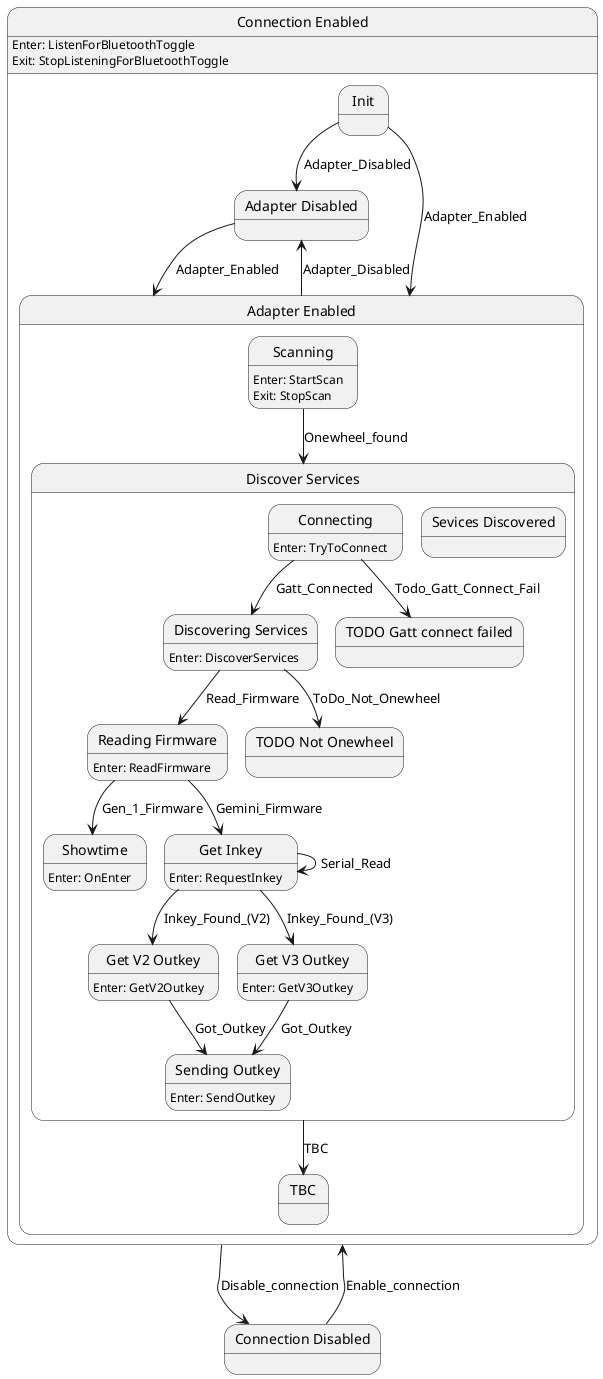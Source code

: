 @startuml
state "Connection Enabled" as Connection_Enabled  {
    state "Adapter Disabled" as Adapter_Disabled  {
    }
    state "Adapter Enabled" as Adapter_Enabled  {
        state "Discover Services" as Discover_Services  {
            state "Discovering Services" as Discovering_Services  {
Discovering_Services : Enter: DiscoverServices
            }
            state "Sevices Discovered" as Sevices_Discovered  {
            }
            state "Reading Firmware" as Reading_Firmware  {
Reading_Firmware : Enter: ReadFirmware
            }
            state "Showtime" as Showtime  {
Showtime : Enter: OnEnter
            }
            state "Get Inkey" as Get_Inkey  {
Get_Inkey : Enter: RequestInkey
            }
            state "Get V2 Outkey" as Get_V2_Outkey  {
Get_V2_Outkey : Enter: GetV2Outkey
            }
            state "Get V3 Outkey" as Get_V3_Outkey  {
Get_V3_Outkey : Enter: GetV3Outkey
            }
            state "Sending Outkey" as Sending_Outkey  {
Sending_Outkey : Enter: SendOutkey
            }
            state "TODO Gatt connect failed" as TODO_Gatt_connect_failed  {
            }
            state "TODO Not Onewheel" as TODO_Not_Onewheel  {
            }
            state "Connecting" as Connecting  {
Connecting : Enter: TryToConnect
            }
        }
        state "TBC" as TBC  {
        }
        state "Scanning" as Scanning  {
Scanning : Enter: StartScan\nExit: StopScan
        }
    }
    state "Init" as Init  {
    }
Connection_Enabled : Enter: ListenForBluetoothToggle\nExit: StopListeningForBluetoothToggle
}
state "Connection Disabled" as Connection_Disabled  {
}
Adapter_Disabled --> Adapter_Enabled : Adapter_Enabled
Discovering_Services --> TODO_Not_Onewheel : ToDo_Not_Onewheel
Discovering_Services --> Reading_Firmware : Read_Firmware
Reading_Firmware --> Showtime : Gen_1_Firmware
Reading_Firmware --> Get_Inkey : Gemini_Firmware
Get_Inkey --> Get_Inkey : Serial_Read
Get_Inkey --> Get_V2_Outkey : Inkey_Found_(V2)
Get_Inkey --> Get_V3_Outkey : Inkey_Found_(V3)
Get_V2_Outkey --> Sending_Outkey : Got_Outkey
Get_V3_Outkey --> Sending_Outkey : Got_Outkey
Connecting --> Discovering_Services : Gatt_Connected
Connecting --> TODO_Gatt_connect_failed : Todo_Gatt_Connect_Fail
Discover_Services --> TBC : TBC
Scanning --> Discover_Services : Onewheel_found
Adapter_Enabled --> Adapter_Disabled : Adapter_Disabled
Init --> Adapter_Enabled : Adapter_Enabled
Init --> Adapter_Disabled : Adapter_Disabled
Connection_Enabled --> Connection_Disabled : Disable_connection
Connection_Disabled --> Connection_Enabled : Enable_connection
 
@enduml